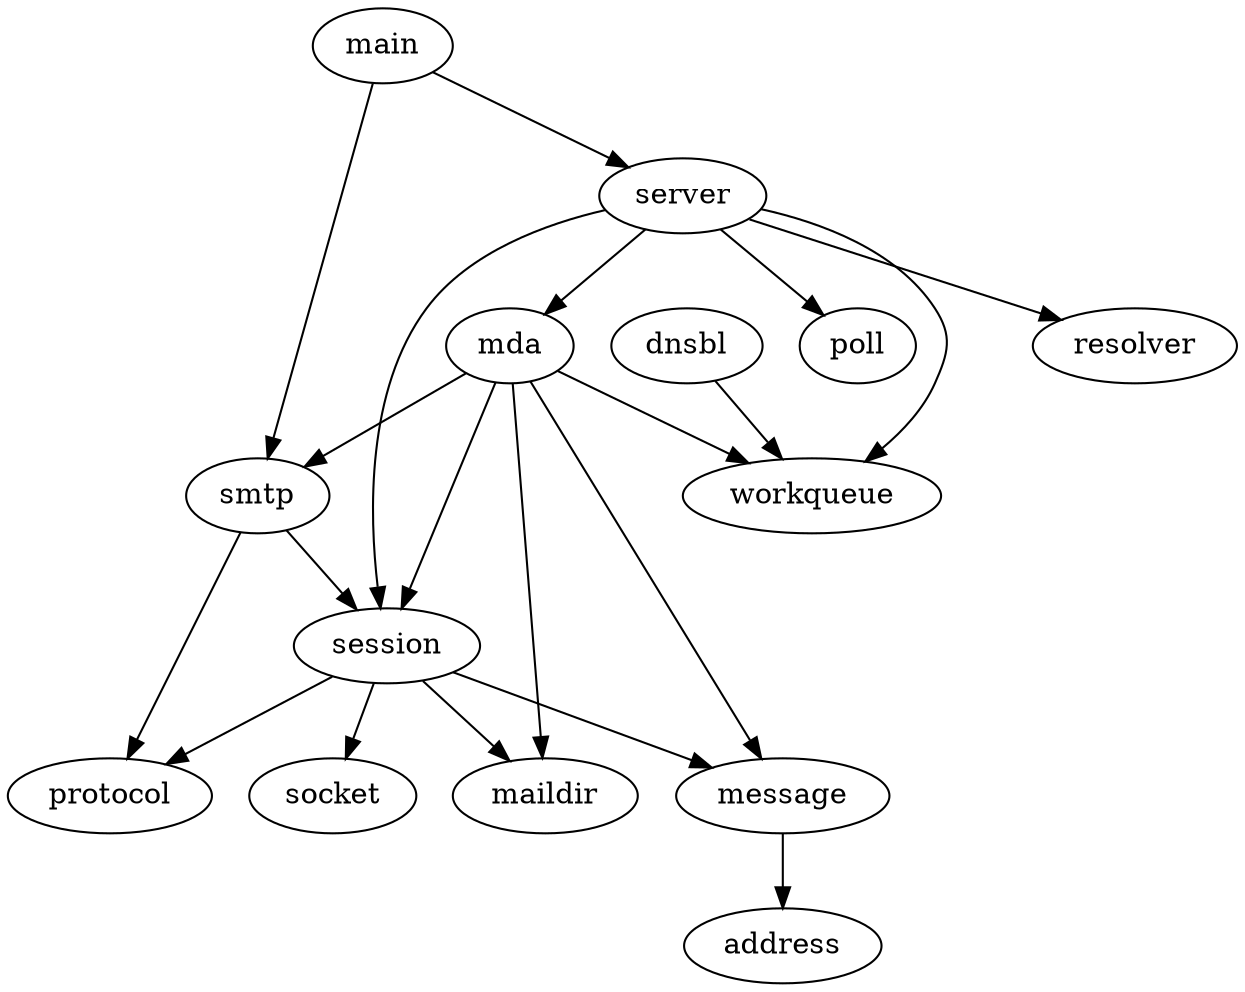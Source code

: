 Digraph G {

main -> server
main -> smtp

server -> session
server -> mda
server -> poll
server -> resolver
server -> workqueue

session -> socket
session -> message
session -> maildir
session -> protocol

mda -> session
mda -> maildir
mda -> message
mda -> smtp
mda -> workqueue

message -> address

//HIDE: workqueue -> session

dnsbl -> workqueue

smtp -> session
smtp -> protocol

}
